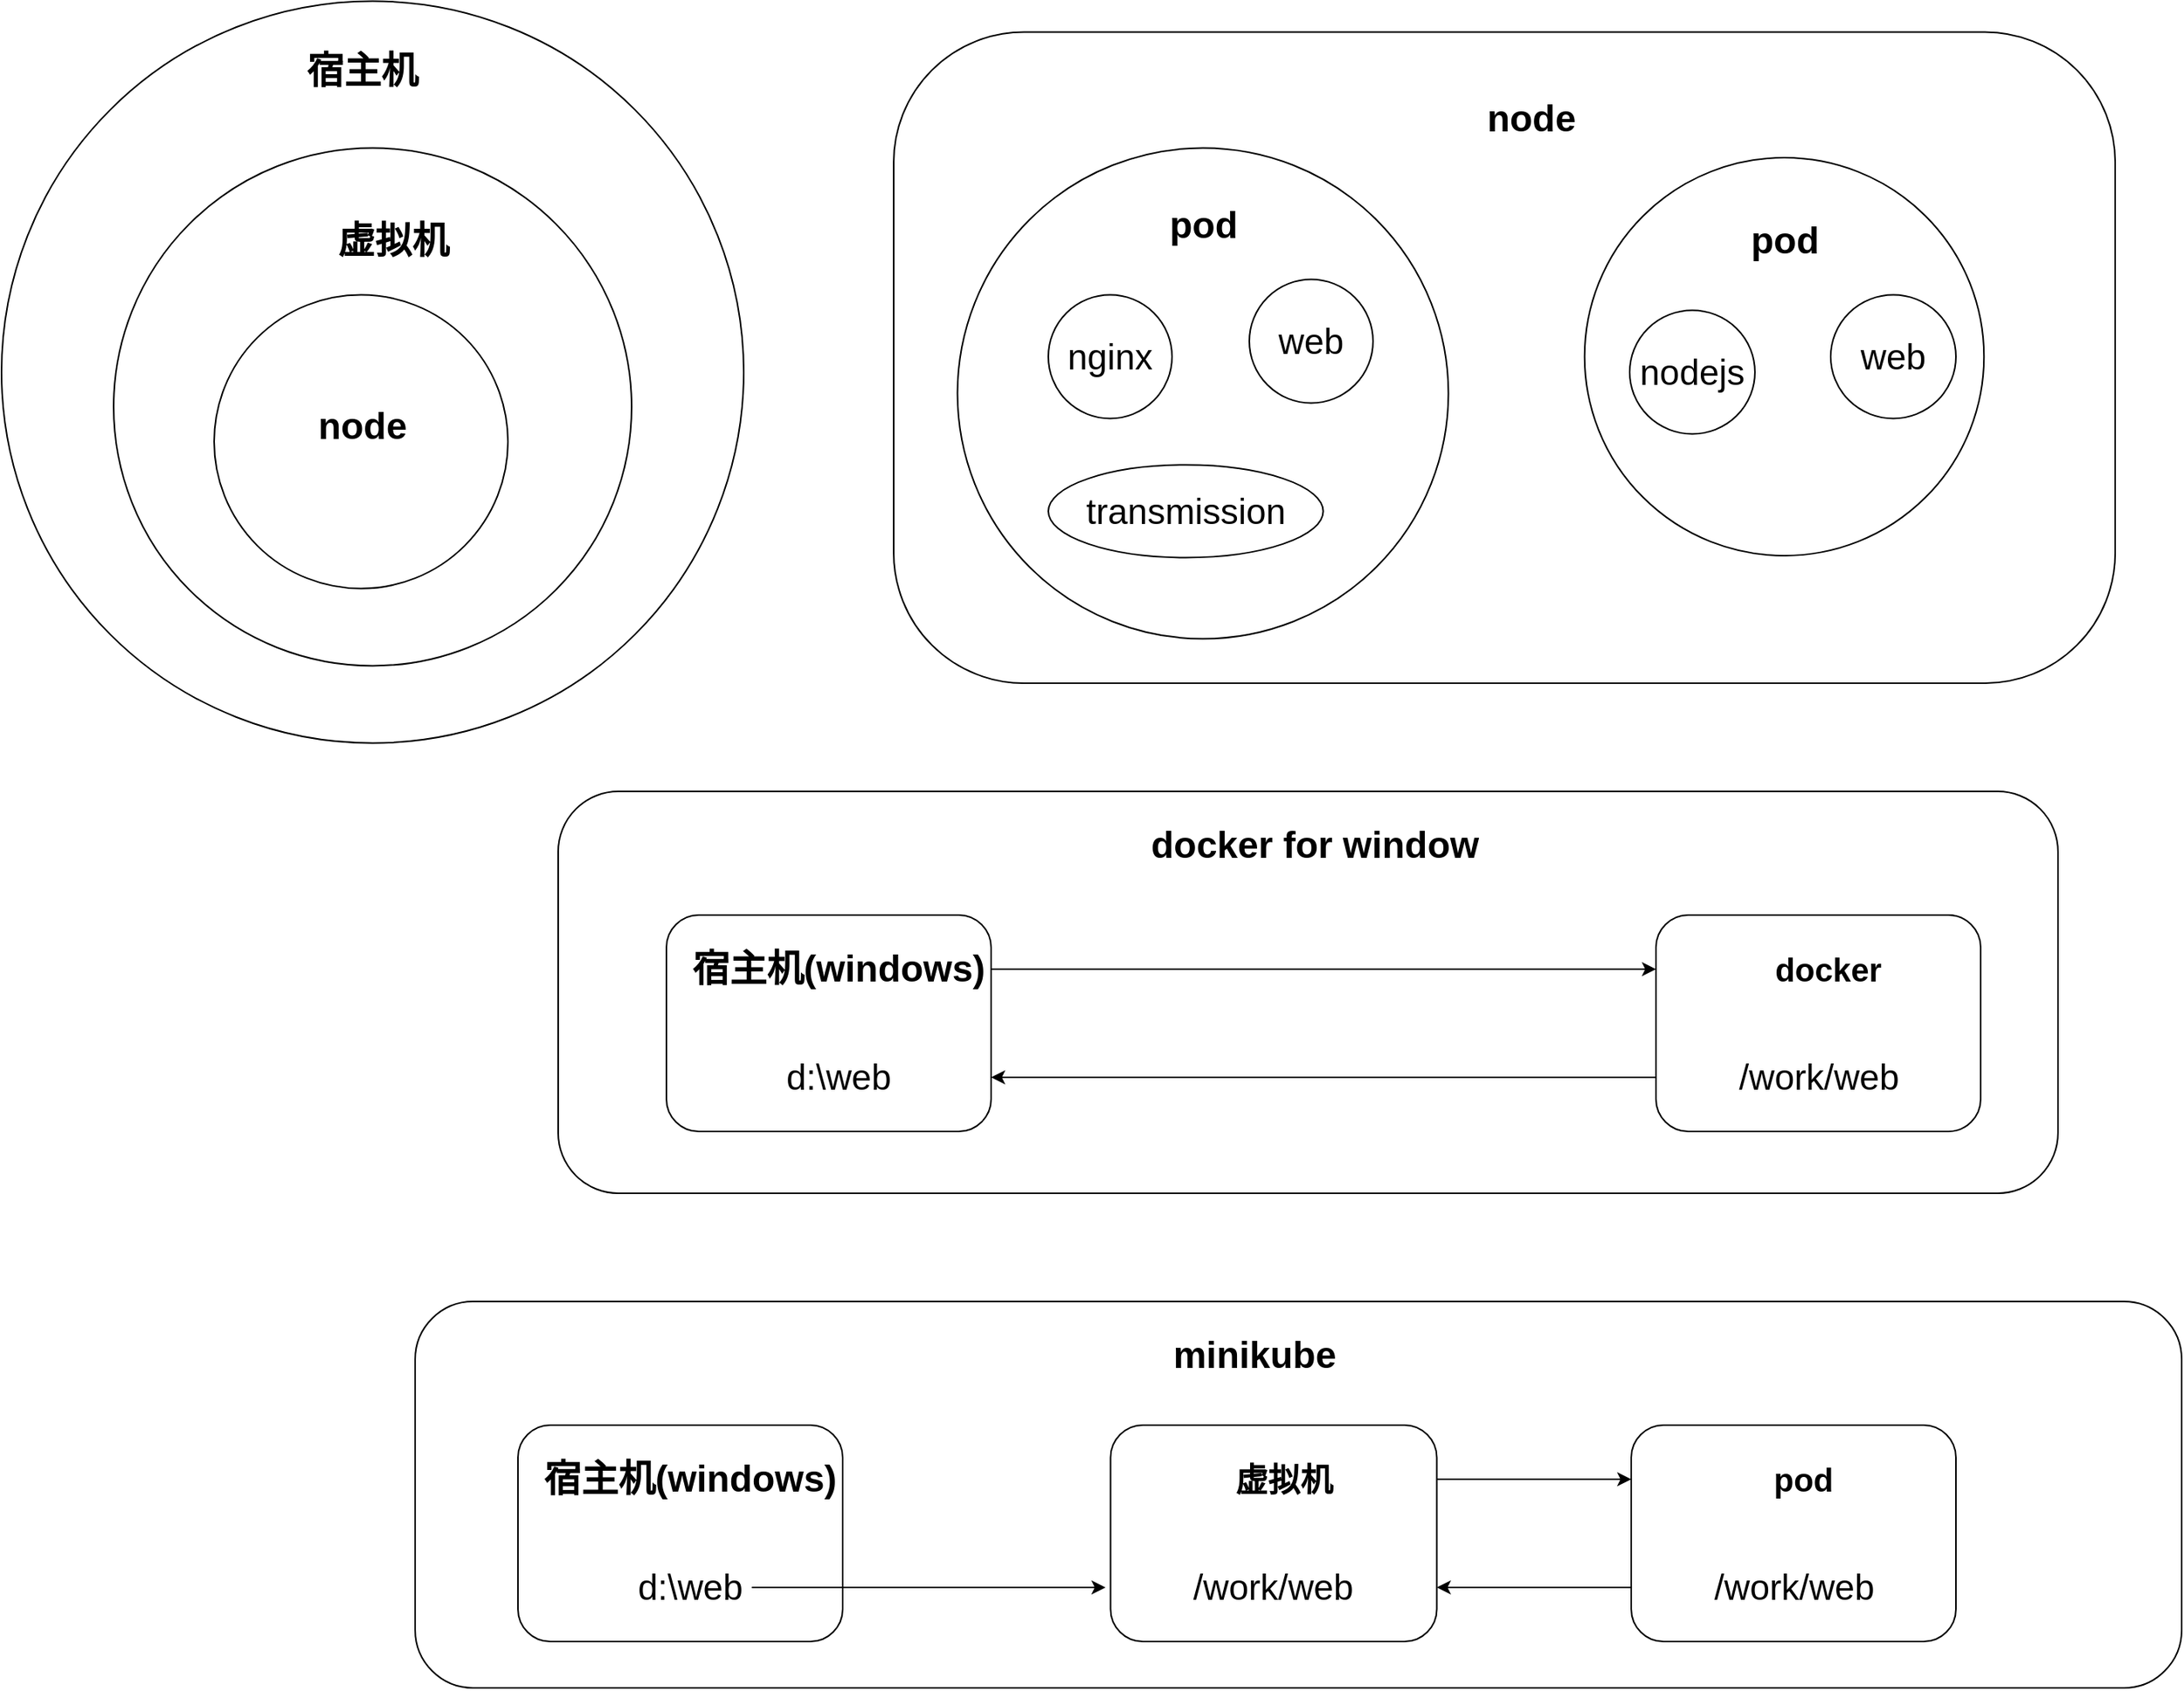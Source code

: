 <mxfile version="13.6.6" type="github">
  <diagram id="_SN51KTG4m4e-46WBCsf" name="第 1 页">
    <mxGraphModel dx="2500" dy="2065" grid="1" gridSize="10" guides="1" tooltips="1" connect="1" arrows="1" fold="1" page="1" pageScale="1" pageWidth="827" pageHeight="1169" math="0" shadow="0">
      <root>
        <mxCell id="0" />
        <mxCell id="1" parent="0" />
        <mxCell id="4tyNRVj2yq2_kPP2Rz3b-58" value="" style="rounded=1;whiteSpace=wrap;html=1;strokeColor=#000000;fontSize=21;" vertex="1" parent="1">
          <mxGeometry x="-22.5" y="680" width="1142.5" height="250" as="geometry" />
        </mxCell>
        <mxCell id="4tyNRVj2yq2_kPP2Rz3b-57" value="" style="rounded=1;whiteSpace=wrap;html=1;strokeColor=#000000;fontSize=21;" vertex="1" parent="1">
          <mxGeometry x="70" y="350" width="970" height="260" as="geometry" />
        </mxCell>
        <mxCell id="4tyNRVj2yq2_kPP2Rz3b-21" value="" style="rounded=1;whiteSpace=wrap;html=1;strokeColor=#000000;fontSize=23;arcSize=20;" vertex="1" parent="1">
          <mxGeometry x="287" y="-141.25" width="790" height="421.25" as="geometry" />
        </mxCell>
        <mxCell id="4tyNRVj2yq2_kPP2Rz3b-1" value="" style="ellipse;whiteSpace=wrap;html=1;aspect=fixed;" vertex="1" parent="1">
          <mxGeometry x="-290" y="-161.25" width="480" height="480" as="geometry" />
        </mxCell>
        <mxCell id="4tyNRVj2yq2_kPP2Rz3b-2" value="&lt;h1&gt;宿主机&lt;/h1&gt;" style="text;html=1;align=center;verticalAlign=middle;resizable=0;points=[];autosize=1;" vertex="1" parent="1">
          <mxGeometry x="-102.5" y="-141.25" width="90" height="50" as="geometry" />
        </mxCell>
        <mxCell id="4tyNRVj2yq2_kPP2Rz3b-4" value="" style="ellipse;whiteSpace=wrap;html=1;aspect=fixed;" vertex="1" parent="1">
          <mxGeometry x="-217.5" y="-66.25" width="335" height="335" as="geometry" />
        </mxCell>
        <mxCell id="4tyNRVj2yq2_kPP2Rz3b-5" value="&lt;h1&gt;虚拟机&lt;/h1&gt;" style="text;html=1;align=center;verticalAlign=middle;resizable=0;points=[];autosize=1;" vertex="1" parent="1">
          <mxGeometry x="-82.5" y="-31.25" width="90" height="50" as="geometry" />
        </mxCell>
        <mxCell id="4tyNRVj2yq2_kPP2Rz3b-7" value="" style="ellipse;whiteSpace=wrap;html=1;aspect=fixed;" vertex="1" parent="1">
          <mxGeometry x="-152.5" y="28.75" width="190" height="190" as="geometry" />
        </mxCell>
        <mxCell id="4tyNRVj2yq2_kPP2Rz3b-8" value="&lt;h1&gt;node&lt;/h1&gt;" style="text;html=1;align=center;verticalAlign=middle;resizable=0;points=[];autosize=1;" vertex="1" parent="1">
          <mxGeometry x="-92.5" y="88.75" width="70" height="50" as="geometry" />
        </mxCell>
        <mxCell id="4tyNRVj2yq2_kPP2Rz3b-12" value="&lt;h1&gt;node&lt;/h1&gt;" style="text;html=1;align=center;verticalAlign=middle;resizable=0;points=[];autosize=1;" vertex="1" parent="1">
          <mxGeometry x="663.84" y="-110" width="70" height="50" as="geometry" />
        </mxCell>
        <mxCell id="4tyNRVj2yq2_kPP2Rz3b-13" value="" style="ellipse;whiteSpace=wrap;html=1;aspect=fixed;" vertex="1" parent="1">
          <mxGeometry x="328.25" y="-66.25" width="317.5" height="317.5" as="geometry" />
        </mxCell>
        <mxCell id="4tyNRVj2yq2_kPP2Rz3b-14" value="&lt;h1&gt;pod&lt;/h1&gt;" style="text;html=1;align=center;verticalAlign=middle;resizable=0;points=[];autosize=1;" vertex="1" parent="1">
          <mxGeometry x="457" y="-41.25" width="60" height="50" as="geometry" />
        </mxCell>
        <mxCell id="4tyNRVj2yq2_kPP2Rz3b-15" value="nginx" style="ellipse;whiteSpace=wrap;html=1;aspect=fixed;fontSize=23;" vertex="1" parent="1">
          <mxGeometry x="387" y="28.75" width="80" height="80" as="geometry" />
        </mxCell>
        <mxCell id="4tyNRVj2yq2_kPP2Rz3b-16" value="web" style="ellipse;whiteSpace=wrap;html=1;aspect=fixed;fontSize=23;" vertex="1" parent="1">
          <mxGeometry x="517" y="18.75" width="80" height="80" as="geometry" />
        </mxCell>
        <mxCell id="4tyNRVj2yq2_kPP2Rz3b-17" value="transmission" style="ellipse;whiteSpace=wrap;html=1;aspect=fixed;fontSize=23;flipH=0;flipV=1;direction=west;" vertex="1" parent="1">
          <mxGeometry x="387" y="138.75" width="177.78" height="60" as="geometry" />
        </mxCell>
        <mxCell id="4tyNRVj2yq2_kPP2Rz3b-27" value="" style="ellipse;whiteSpace=wrap;html=1;aspect=fixed;" vertex="1" parent="1">
          <mxGeometry x="733.84" y="-60" width="258.31" height="257.5" as="geometry" />
        </mxCell>
        <mxCell id="4tyNRVj2yq2_kPP2Rz3b-28" value="&lt;h1&gt;pod&lt;/h1&gt;" style="text;html=1;align=center;verticalAlign=middle;resizable=0;points=[];autosize=1;" vertex="1" parent="1">
          <mxGeometry x="833" y="-31.25" width="60" height="50" as="geometry" />
        </mxCell>
        <mxCell id="4tyNRVj2yq2_kPP2Rz3b-29" value="nodejs" style="ellipse;whiteSpace=wrap;html=1;aspect=fixed;fontSize=23;" vertex="1" parent="1">
          <mxGeometry x="763" y="38.75" width="81" height="80" as="geometry" />
        </mxCell>
        <mxCell id="4tyNRVj2yq2_kPP2Rz3b-30" value="web" style="ellipse;whiteSpace=wrap;html=1;aspect=fixed;fontSize=23;" vertex="1" parent="1">
          <mxGeometry x="893" y="28.75" width="81" height="80" as="geometry" />
        </mxCell>
        <mxCell id="4tyNRVj2yq2_kPP2Rz3b-53" style="edgeStyle=orthogonalEdgeStyle;rounded=0;orthogonalLoop=1;jettySize=auto;html=1;exitX=1;exitY=0.25;exitDx=0;exitDy=0;entryX=0;entryY=0.25;entryDx=0;entryDy=0;fontSize=21;" edge="1" parent="1" source="4tyNRVj2yq2_kPP2Rz3b-33" target="4tyNRVj2yq2_kPP2Rz3b-37">
          <mxGeometry relative="1" as="geometry" />
        </mxCell>
        <mxCell id="4tyNRVj2yq2_kPP2Rz3b-33" value="" style="rounded=1;whiteSpace=wrap;html=1;strokeColor=#000000;fontSize=23;" vertex="1" parent="1">
          <mxGeometry x="140" y="430" width="210" height="140" as="geometry" />
        </mxCell>
        <mxCell id="4tyNRVj2yq2_kPP2Rz3b-34" value="&lt;h1&gt;宿主机(windows)&lt;/h1&gt;" style="text;html=1;align=center;verticalAlign=middle;resizable=0;points=[];autosize=1;" vertex="1" parent="1">
          <mxGeometry x="151.25" y="440" width="200" height="50" as="geometry" />
        </mxCell>
        <mxCell id="4tyNRVj2yq2_kPP2Rz3b-35" value="d:\web" style="text;html=1;align=center;verticalAlign=middle;resizable=0;points=[];autosize=1;fontSize=23;" vertex="1" parent="1">
          <mxGeometry x="211.25" y="520" width="80" height="30" as="geometry" />
        </mxCell>
        <mxCell id="4tyNRVj2yq2_kPP2Rz3b-54" style="edgeStyle=orthogonalEdgeStyle;rounded=0;orthogonalLoop=1;jettySize=auto;html=1;exitX=0;exitY=0.75;exitDx=0;exitDy=0;entryX=1;entryY=0.75;entryDx=0;entryDy=0;fontSize=21;" edge="1" parent="1" source="4tyNRVj2yq2_kPP2Rz3b-37" target="4tyNRVj2yq2_kPP2Rz3b-33">
          <mxGeometry relative="1" as="geometry" />
        </mxCell>
        <mxCell id="4tyNRVj2yq2_kPP2Rz3b-37" value="" style="rounded=1;whiteSpace=wrap;html=1;strokeColor=#000000;fontSize=23;" vertex="1" parent="1">
          <mxGeometry x="780" y="430" width="210" height="140" as="geometry" />
        </mxCell>
        <mxCell id="4tyNRVj2yq2_kPP2Rz3b-38" value="docker" style="text;html=1;align=center;verticalAlign=middle;resizable=0;points=[];autosize=1;fontSize=21;fontStyle=1" vertex="1" parent="1">
          <mxGeometry x="851.25" y="450" width="80" height="30" as="geometry" />
        </mxCell>
        <mxCell id="4tyNRVj2yq2_kPP2Rz3b-39" value="/work/web" style="text;html=1;align=center;verticalAlign=middle;resizable=0;points=[];autosize=1;fontSize=23;" vertex="1" parent="1">
          <mxGeometry x="825" y="520" width="120" height="30" as="geometry" />
        </mxCell>
        <mxCell id="4tyNRVj2yq2_kPP2Rz3b-40" value="" style="rounded=1;whiteSpace=wrap;html=1;strokeColor=#000000;fontSize=23;" vertex="1" parent="1">
          <mxGeometry x="44" y="760" width="210" height="140" as="geometry" />
        </mxCell>
        <mxCell id="4tyNRVj2yq2_kPP2Rz3b-41" value="&lt;h1&gt;宿主机(windows)&lt;/h1&gt;" style="text;html=1;align=center;verticalAlign=middle;resizable=0;points=[];autosize=1;" vertex="1" parent="1">
          <mxGeometry x="55.25" y="770" width="200" height="50" as="geometry" />
        </mxCell>
        <mxCell id="4tyNRVj2yq2_kPP2Rz3b-42" style="edgeStyle=orthogonalEdgeStyle;rounded=0;orthogonalLoop=1;jettySize=auto;html=1;fontSize=23;" edge="1" parent="1" source="4tyNRVj2yq2_kPP2Rz3b-43">
          <mxGeometry relative="1" as="geometry">
            <mxPoint x="424" y="865" as="targetPoint" />
          </mxGeometry>
        </mxCell>
        <mxCell id="4tyNRVj2yq2_kPP2Rz3b-43" value="d:\web" style="text;html=1;align=center;verticalAlign=middle;resizable=0;points=[];autosize=1;fontSize=23;" vertex="1" parent="1">
          <mxGeometry x="115.25" y="850" width="80" height="30" as="geometry" />
        </mxCell>
        <mxCell id="4tyNRVj2yq2_kPP2Rz3b-52" style="edgeStyle=orthogonalEdgeStyle;rounded=0;orthogonalLoop=1;jettySize=auto;html=1;exitX=0;exitY=0.75;exitDx=0;exitDy=0;entryX=1;entryY=0.75;entryDx=0;entryDy=0;fontSize=21;" edge="1" parent="1" source="4tyNRVj2yq2_kPP2Rz3b-44" target="4tyNRVj2yq2_kPP2Rz3b-47">
          <mxGeometry relative="1" as="geometry" />
        </mxCell>
        <mxCell id="4tyNRVj2yq2_kPP2Rz3b-44" value="" style="rounded=1;whiteSpace=wrap;html=1;strokeColor=#000000;fontSize=23;" vertex="1" parent="1">
          <mxGeometry x="764" y="760" width="210" height="140" as="geometry" />
        </mxCell>
        <mxCell id="4tyNRVj2yq2_kPP2Rz3b-45" value="pod" style="text;html=1;align=center;verticalAlign=middle;resizable=0;points=[];autosize=1;fontSize=21;fontStyle=1" vertex="1" parent="1">
          <mxGeometry x="850.25" y="780" width="50" height="30" as="geometry" />
        </mxCell>
        <mxCell id="4tyNRVj2yq2_kPP2Rz3b-46" value="/work/web" style="text;html=1;align=center;verticalAlign=middle;resizable=0;points=[];autosize=1;fontSize=23;" vertex="1" parent="1">
          <mxGeometry x="809" y="850" width="120" height="30" as="geometry" />
        </mxCell>
        <mxCell id="4tyNRVj2yq2_kPP2Rz3b-51" style="edgeStyle=orthogonalEdgeStyle;rounded=0;orthogonalLoop=1;jettySize=auto;html=1;exitX=1;exitY=0.25;exitDx=0;exitDy=0;entryX=0;entryY=0.25;entryDx=0;entryDy=0;fontSize=21;" edge="1" parent="1" source="4tyNRVj2yq2_kPP2Rz3b-47" target="4tyNRVj2yq2_kPP2Rz3b-44">
          <mxGeometry relative="1" as="geometry" />
        </mxCell>
        <mxCell id="4tyNRVj2yq2_kPP2Rz3b-47" value="" style="rounded=1;whiteSpace=wrap;html=1;strokeColor=#000000;fontSize=23;" vertex="1" parent="1">
          <mxGeometry x="427.25" y="760" width="211" height="140" as="geometry" />
        </mxCell>
        <mxCell id="4tyNRVj2yq2_kPP2Rz3b-48" value="虚拟机" style="text;html=1;align=center;verticalAlign=middle;resizable=0;points=[];autosize=1;fontSize=21;fontStyle=1" vertex="1" parent="1">
          <mxGeometry x="498.5" y="780" width="80" height="30" as="geometry" />
        </mxCell>
        <mxCell id="4tyNRVj2yq2_kPP2Rz3b-49" value="/work/web" style="text;html=1;align=center;verticalAlign=middle;resizable=0;points=[];autosize=1;fontSize=23;" vertex="1" parent="1">
          <mxGeometry x="472.25" y="850" width="120" height="30" as="geometry" />
        </mxCell>
        <mxCell id="4tyNRVj2yq2_kPP2Rz3b-56" value="&lt;h1&gt;docker for window&lt;/h1&gt;" style="text;html=1;align=center;verticalAlign=middle;resizable=0;points=[];autosize=1;" vertex="1" parent="1">
          <mxGeometry x="448.5" y="360" width="220" height="50" as="geometry" />
        </mxCell>
        <mxCell id="4tyNRVj2yq2_kPP2Rz3b-59" value="&lt;h1&gt;minikube&lt;/h1&gt;" style="text;html=1;align=center;verticalAlign=middle;resizable=0;points=[];autosize=1;" vertex="1" parent="1">
          <mxGeometry x="460" y="690" width="120" height="50" as="geometry" />
        </mxCell>
      </root>
    </mxGraphModel>
  </diagram>
</mxfile>
